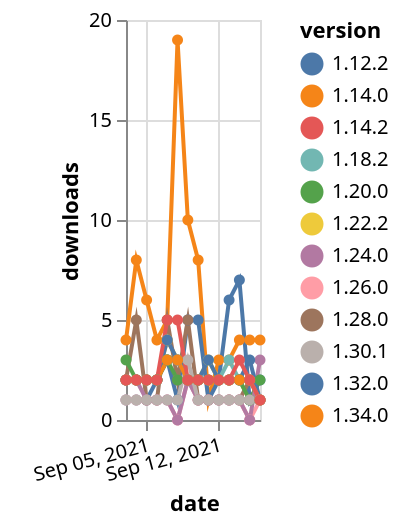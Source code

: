 {"$schema": "https://vega.github.io/schema/vega-lite/v5.json", "description": "A simple bar chart with embedded data.", "data": {"values": [{"date": "2021-09-03", "total": 329, "delta": 4, "version": "1.34.0"}, {"date": "2021-09-04", "total": 337, "delta": 8, "version": "1.34.0"}, {"date": "2021-09-05", "total": 343, "delta": 6, "version": "1.34.0"}, {"date": "2021-09-06", "total": 347, "delta": 4, "version": "1.34.0"}, {"date": "2021-09-07", "total": 352, "delta": 5, "version": "1.34.0"}, {"date": "2021-09-08", "total": 371, "delta": 19, "version": "1.34.0"}, {"date": "2021-09-09", "total": 381, "delta": 10, "version": "1.34.0"}, {"date": "2021-09-10", "total": 389, "delta": 8, "version": "1.34.0"}, {"date": "2021-09-11", "total": 390, "delta": 1, "version": "1.34.0"}, {"date": "2021-09-12", "total": 393, "delta": 3, "version": "1.34.0"}, {"date": "2021-09-13", "total": 396, "delta": 3, "version": "1.34.0"}, {"date": "2021-09-14", "total": 400, "delta": 4, "version": "1.34.0"}, {"date": "2021-09-15", "total": 404, "delta": 4, "version": "1.34.0"}, {"date": "2021-09-16", "total": 408, "delta": 4, "version": "1.34.0"}, {"date": "2021-09-03", "total": 3286, "delta": 2, "version": "1.22.2"}, {"date": "2021-09-04", "total": 3288, "delta": 2, "version": "1.22.2"}, {"date": "2021-09-05", "total": 3290, "delta": 2, "version": "1.22.2"}, {"date": "2021-09-06", "total": 3292, "delta": 2, "version": "1.22.2"}, {"date": "2021-09-07", "total": 3296, "delta": 4, "version": "1.22.2"}, {"date": "2021-09-08", "total": 3299, "delta": 3, "version": "1.22.2"}, {"date": "2021-09-09", "total": 3301, "delta": 2, "version": "1.22.2"}, {"date": "2021-09-10", "total": 3303, "delta": 2, "version": "1.22.2"}, {"date": "2021-09-11", "total": 3306, "delta": 3, "version": "1.22.2"}, {"date": "2021-09-12", "total": 3308, "delta": 2, "version": "1.22.2"}, {"date": "2021-09-13", "total": 3310, "delta": 2, "version": "1.22.2"}, {"date": "2021-09-14", "total": 3312, "delta": 2, "version": "1.22.2"}, {"date": "2021-09-15", "total": 3313, "delta": 1, "version": "1.22.2"}, {"date": "2021-09-16", "total": 3314, "delta": 1, "version": "1.22.2"}, {"date": "2021-09-03", "total": 802, "delta": 1, "version": "1.32.0"}, {"date": "2021-09-04", "total": 803, "delta": 1, "version": "1.32.0"}, {"date": "2021-09-05", "total": 804, "delta": 1, "version": "1.32.0"}, {"date": "2021-09-06", "total": 806, "delta": 2, "version": "1.32.0"}, {"date": "2021-09-07", "total": 809, "delta": 3, "version": "1.32.0"}, {"date": "2021-09-08", "total": 810, "delta": 1, "version": "1.32.0"}, {"date": "2021-09-09", "total": 815, "delta": 5, "version": "1.32.0"}, {"date": "2021-09-10", "total": 820, "delta": 5, "version": "1.32.0"}, {"date": "2021-09-11", "total": 821, "delta": 1, "version": "1.32.0"}, {"date": "2021-09-12", "total": 823, "delta": 2, "version": "1.32.0"}, {"date": "2021-09-13", "total": 829, "delta": 6, "version": "1.32.0"}, {"date": "2021-09-14", "total": 836, "delta": 7, "version": "1.32.0"}, {"date": "2021-09-15", "total": 837, "delta": 1, "version": "1.32.0"}, {"date": "2021-09-16", "total": 839, "delta": 2, "version": "1.32.0"}, {"date": "2021-09-03", "total": 2751, "delta": 2, "version": "1.18.2"}, {"date": "2021-09-04", "total": 2753, "delta": 2, "version": "1.18.2"}, {"date": "2021-09-05", "total": 2755, "delta": 2, "version": "1.18.2"}, {"date": "2021-09-06", "total": 2757, "delta": 2, "version": "1.18.2"}, {"date": "2021-09-07", "total": 2760, "delta": 3, "version": "1.18.2"}, {"date": "2021-09-08", "total": 2763, "delta": 3, "version": "1.18.2"}, {"date": "2021-09-09", "total": 2765, "delta": 2, "version": "1.18.2"}, {"date": "2021-09-10", "total": 2767, "delta": 2, "version": "1.18.2"}, {"date": "2021-09-11", "total": 2769, "delta": 2, "version": "1.18.2"}, {"date": "2021-09-12", "total": 2771, "delta": 2, "version": "1.18.2"}, {"date": "2021-09-13", "total": 2774, "delta": 3, "version": "1.18.2"}, {"date": "2021-09-14", "total": 2776, "delta": 2, "version": "1.18.2"}, {"date": "2021-09-15", "total": 2778, "delta": 2, "version": "1.18.2"}, {"date": "2021-09-16", "total": 2779, "delta": 1, "version": "1.18.2"}, {"date": "2021-09-03", "total": 879, "delta": 2, "version": "1.28.0"}, {"date": "2021-09-04", "total": 884, "delta": 5, "version": "1.28.0"}, {"date": "2021-09-05", "total": 885, "delta": 1, "version": "1.28.0"}, {"date": "2021-09-06", "total": 886, "delta": 1, "version": "1.28.0"}, {"date": "2021-09-07", "total": 891, "delta": 5, "version": "1.28.0"}, {"date": "2021-09-08", "total": 893, "delta": 2, "version": "1.28.0"}, {"date": "2021-09-09", "total": 898, "delta": 5, "version": "1.28.0"}, {"date": "2021-09-10", "total": 899, "delta": 1, "version": "1.28.0"}, {"date": "2021-09-11", "total": 900, "delta": 1, "version": "1.28.0"}, {"date": "2021-09-12", "total": 901, "delta": 1, "version": "1.28.0"}, {"date": "2021-09-13", "total": 902, "delta": 1, "version": "1.28.0"}, {"date": "2021-09-14", "total": 903, "delta": 1, "version": "1.28.0"}, {"date": "2021-09-15", "total": 905, "delta": 2, "version": "1.28.0"}, {"date": "2021-09-16", "total": 906, "delta": 1, "version": "1.28.0"}, {"date": "2021-09-03", "total": 435, "delta": 1, "version": "1.26.0"}, {"date": "2021-09-04", "total": 436, "delta": 1, "version": "1.26.0"}, {"date": "2021-09-05", "total": 437, "delta": 1, "version": "1.26.0"}, {"date": "2021-09-06", "total": 438, "delta": 1, "version": "1.26.0"}, {"date": "2021-09-07", "total": 439, "delta": 1, "version": "1.26.0"}, {"date": "2021-09-08", "total": 439, "delta": 0, "version": "1.26.0"}, {"date": "2021-09-09", "total": 441, "delta": 2, "version": "1.26.0"}, {"date": "2021-09-10", "total": 442, "delta": 1, "version": "1.26.0"}, {"date": "2021-09-11", "total": 443, "delta": 1, "version": "1.26.0"}, {"date": "2021-09-12", "total": 444, "delta": 1, "version": "1.26.0"}, {"date": "2021-09-13", "total": 445, "delta": 1, "version": "1.26.0"}, {"date": "2021-09-14", "total": 446, "delta": 1, "version": "1.26.0"}, {"date": "2021-09-15", "total": 446, "delta": 0, "version": "1.26.0"}, {"date": "2021-09-16", "total": 447, "delta": 1, "version": "1.26.0"}, {"date": "2021-09-03", "total": 4493, "delta": 3, "version": "1.20.0"}, {"date": "2021-09-04", "total": 4495, "delta": 2, "version": "1.20.0"}, {"date": "2021-09-05", "total": 4497, "delta": 2, "version": "1.20.0"}, {"date": "2021-09-06", "total": 4499, "delta": 2, "version": "1.20.0"}, {"date": "2021-09-07", "total": 4502, "delta": 3, "version": "1.20.0"}, {"date": "2021-09-08", "total": 4504, "delta": 2, "version": "1.20.0"}, {"date": "2021-09-09", "total": 4506, "delta": 2, "version": "1.20.0"}, {"date": "2021-09-10", "total": 4508, "delta": 2, "version": "1.20.0"}, {"date": "2021-09-11", "total": 4510, "delta": 2, "version": "1.20.0"}, {"date": "2021-09-12", "total": 4512, "delta": 2, "version": "1.20.0"}, {"date": "2021-09-13", "total": 4514, "delta": 2, "version": "1.20.0"}, {"date": "2021-09-14", "total": 4516, "delta": 2, "version": "1.20.0"}, {"date": "2021-09-15", "total": 4517, "delta": 1, "version": "1.20.0"}, {"date": "2021-09-16", "total": 4519, "delta": 2, "version": "1.20.0"}, {"date": "2021-09-03", "total": 1441, "delta": 2, "version": "1.24.0"}, {"date": "2021-09-04", "total": 1443, "delta": 2, "version": "1.24.0"}, {"date": "2021-09-05", "total": 1444, "delta": 1, "version": "1.24.0"}, {"date": "2021-09-06", "total": 1445, "delta": 1, "version": "1.24.0"}, {"date": "2021-09-07", "total": 1446, "delta": 1, "version": "1.24.0"}, {"date": "2021-09-08", "total": 1446, "delta": 0, "version": "1.24.0"}, {"date": "2021-09-09", "total": 1448, "delta": 2, "version": "1.24.0"}, {"date": "2021-09-10", "total": 1449, "delta": 1, "version": "1.24.0"}, {"date": "2021-09-11", "total": 1450, "delta": 1, "version": "1.24.0"}, {"date": "2021-09-12", "total": 1451, "delta": 1, "version": "1.24.0"}, {"date": "2021-09-13", "total": 1452, "delta": 1, "version": "1.24.0"}, {"date": "2021-09-14", "total": 1453, "delta": 1, "version": "1.24.0"}, {"date": "2021-09-15", "total": 1453, "delta": 0, "version": "1.24.0"}, {"date": "2021-09-16", "total": 1456, "delta": 3, "version": "1.24.0"}, {"date": "2021-09-03", "total": 485, "delta": 1, "version": "1.30.1"}, {"date": "2021-09-04", "total": 486, "delta": 1, "version": "1.30.1"}, {"date": "2021-09-05", "total": 487, "delta": 1, "version": "1.30.1"}, {"date": "2021-09-06", "total": 488, "delta": 1, "version": "1.30.1"}, {"date": "2021-09-07", "total": 489, "delta": 1, "version": "1.30.1"}, {"date": "2021-09-08", "total": 490, "delta": 1, "version": "1.30.1"}, {"date": "2021-09-09", "total": 493, "delta": 3, "version": "1.30.1"}, {"date": "2021-09-10", "total": 494, "delta": 1, "version": "1.30.1"}, {"date": "2021-09-11", "total": 495, "delta": 1, "version": "1.30.1"}, {"date": "2021-09-12", "total": 496, "delta": 1, "version": "1.30.1"}, {"date": "2021-09-13", "total": 497, "delta": 1, "version": "1.30.1"}, {"date": "2021-09-14", "total": 498, "delta": 1, "version": "1.30.1"}, {"date": "2021-09-15", "total": 499, "delta": 1, "version": "1.30.1"}, {"date": "2021-09-16", "total": 500, "delta": 1, "version": "1.30.1"}, {"date": "2021-09-03", "total": 3714, "delta": 2, "version": "1.12.2"}, {"date": "2021-09-04", "total": 3716, "delta": 2, "version": "1.12.2"}, {"date": "2021-09-05", "total": 3718, "delta": 2, "version": "1.12.2"}, {"date": "2021-09-06", "total": 3720, "delta": 2, "version": "1.12.2"}, {"date": "2021-09-07", "total": 3724, "delta": 4, "version": "1.12.2"}, {"date": "2021-09-08", "total": 3727, "delta": 3, "version": "1.12.2"}, {"date": "2021-09-09", "total": 3729, "delta": 2, "version": "1.12.2"}, {"date": "2021-09-10", "total": 3731, "delta": 2, "version": "1.12.2"}, {"date": "2021-09-11", "total": 3734, "delta": 3, "version": "1.12.2"}, {"date": "2021-09-12", "total": 3736, "delta": 2, "version": "1.12.2"}, {"date": "2021-09-13", "total": 3738, "delta": 2, "version": "1.12.2"}, {"date": "2021-09-14", "total": 3740, "delta": 2, "version": "1.12.2"}, {"date": "2021-09-15", "total": 3743, "delta": 3, "version": "1.12.2"}, {"date": "2021-09-16", "total": 3744, "delta": 1, "version": "1.12.2"}, {"date": "2021-09-03", "total": 2754, "delta": 2, "version": "1.14.0"}, {"date": "2021-09-04", "total": 2756, "delta": 2, "version": "1.14.0"}, {"date": "2021-09-05", "total": 2758, "delta": 2, "version": "1.14.0"}, {"date": "2021-09-06", "total": 2760, "delta": 2, "version": "1.14.0"}, {"date": "2021-09-07", "total": 2763, "delta": 3, "version": "1.14.0"}, {"date": "2021-09-08", "total": 2766, "delta": 3, "version": "1.14.0"}, {"date": "2021-09-09", "total": 2768, "delta": 2, "version": "1.14.0"}, {"date": "2021-09-10", "total": 2770, "delta": 2, "version": "1.14.0"}, {"date": "2021-09-11", "total": 2772, "delta": 2, "version": "1.14.0"}, {"date": "2021-09-12", "total": 2774, "delta": 2, "version": "1.14.0"}, {"date": "2021-09-13", "total": 2776, "delta": 2, "version": "1.14.0"}, {"date": "2021-09-14", "total": 2778, "delta": 2, "version": "1.14.0"}, {"date": "2021-09-15", "total": 2780, "delta": 2, "version": "1.14.0"}, {"date": "2021-09-16", "total": 2781, "delta": 1, "version": "1.14.0"}, {"date": "2021-09-03", "total": 4580, "delta": 2, "version": "1.14.2"}, {"date": "2021-09-04", "total": 4582, "delta": 2, "version": "1.14.2"}, {"date": "2021-09-05", "total": 4584, "delta": 2, "version": "1.14.2"}, {"date": "2021-09-06", "total": 4586, "delta": 2, "version": "1.14.2"}, {"date": "2021-09-07", "total": 4591, "delta": 5, "version": "1.14.2"}, {"date": "2021-09-08", "total": 4596, "delta": 5, "version": "1.14.2"}, {"date": "2021-09-09", "total": 4598, "delta": 2, "version": "1.14.2"}, {"date": "2021-09-10", "total": 4600, "delta": 2, "version": "1.14.2"}, {"date": "2021-09-11", "total": 4602, "delta": 2, "version": "1.14.2"}, {"date": "2021-09-12", "total": 4604, "delta": 2, "version": "1.14.2"}, {"date": "2021-09-13", "total": 4606, "delta": 2, "version": "1.14.2"}, {"date": "2021-09-14", "total": 4609, "delta": 3, "version": "1.14.2"}, {"date": "2021-09-15", "total": 4611, "delta": 2, "version": "1.14.2"}, {"date": "2021-09-16", "total": 4612, "delta": 1, "version": "1.14.2"}]}, "width": "container", "mark": {"type": "line", "point": {"filled": true}}, "encoding": {"x": {"field": "date", "type": "temporal", "timeUnit": "yearmonthdate", "title": "date", "axis": {"labelAngle": -15}}, "y": {"field": "delta", "type": "quantitative", "title": "downloads"}, "color": {"field": "version", "type": "nominal"}, "tooltip": {"field": "delta"}}}